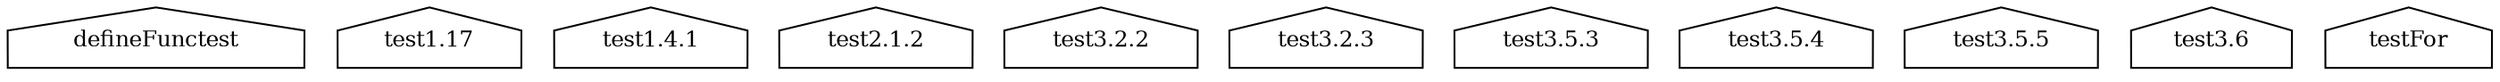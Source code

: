 digraph GG {
node [
  fontsize = "12"
];
    "node0" [ label="defineFunctest" shape="house"];
    "node1" [ label="test1.17" shape="house"];
    "node2" [ label="test1.4.1" shape="house"];
    "node3" [ label="test2.1.2" shape="house"];
    "node4" [ label="test3.2.2" shape="house"];
    "node5" [ label="test3.2.3" shape="house"];
    "node6" [ label="test3.5.3" shape="house"];
    "node7" [ label="test3.5.4" shape="house"];
    "node8" [ label="test3.5.5" shape="house"];
    "node9" [ label="test3.6" shape="house"];
    "node10" [ label="testFor" shape="house"];
}
